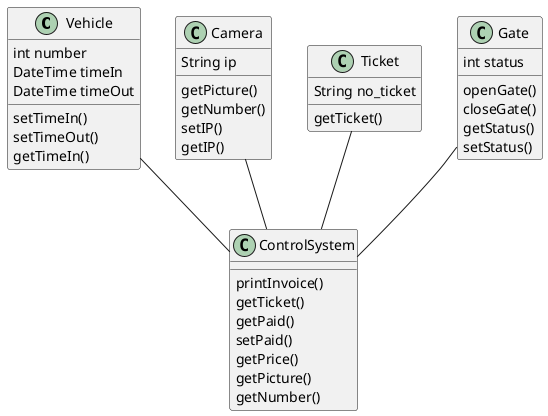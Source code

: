 @startuml
Vehicle : int number
Vehicle : DateTime timeIn
Vehicle : DateTime timeOut
Vehicle : setTimeIn()
Vehicle : setTimeOut()
Vehicle : getTimeIn()

Camera : String ip
Camera : getPicture()
Camera : getNumber()
Camera : setIP()
Camera : getIP()

ControlSystem : printInvoice()
ControlSystem : getTicket()
ControlSystem : getPaid()
ControlSystem : setPaid()
ControlSystem : getPrice()
ControlSystem : getPicture()
ControlSystem : getNumber()

Ticket : String no_ticket
Ticket : getTicket()

Gate : int status
Gate : openGate()
Gate : closeGate()
Gate : getStatus()
Gate : setStatus()

Camera -- ControlSystem
Gate -- ControlSystem
Ticket -- ControlSystem
Vehicle -- ControlSystem
@enduml